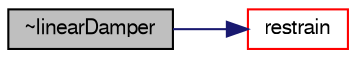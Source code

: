 digraph "~linearDamper"
{
  bgcolor="transparent";
  edge [fontname="FreeSans",fontsize="10",labelfontname="FreeSans",labelfontsize="10"];
  node [fontname="FreeSans",fontsize="10",shape=record];
  rankdir="LR";
  Node3 [label="~linearDamper",height=0.2,width=0.4,color="black", fillcolor="grey75", style="filled", fontcolor="black"];
  Node3 -> Node4 [color="midnightblue",fontsize="10",style="solid",fontname="FreeSans"];
  Node4 [label="restrain",height=0.2,width=0.4,color="red",URL="$a29506.html#a5a33f13a3b2e956e9be8cfaffc87a34b",tooltip="Calculate the restraint position, force and moment. "];
}
